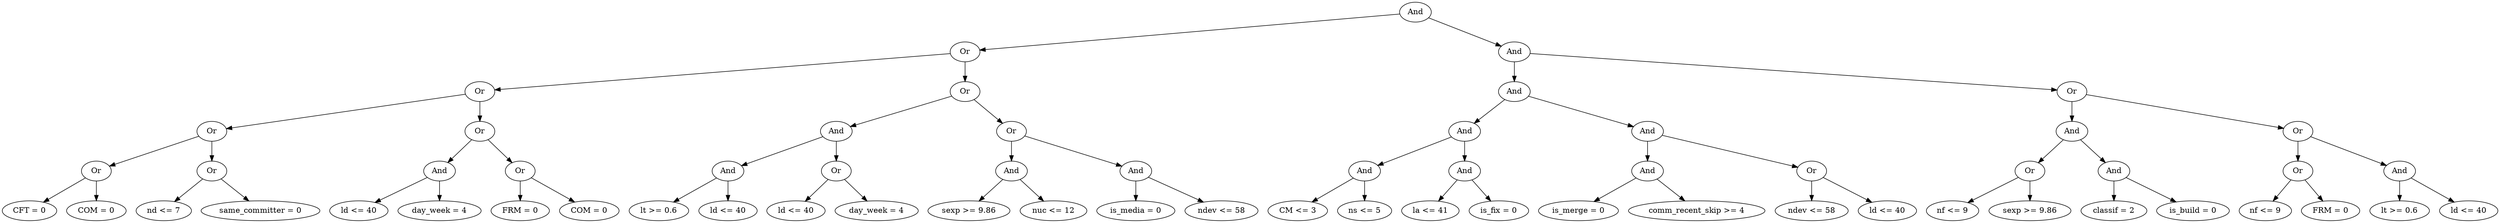 digraph G {
	graph [bb="0,0,3766.1,396",
		dpi=78
	];
	node [label="\N"];
	1	 [height=0.5,
		label=And,
		pos="1967.9,378",
		width=0.75];
	2	 [height=0.5,
		label=Or,
		pos="1461.9,306",
		width=0.75];
	1 -> 2	 [pos="e,1488.2,310.64 1941.8,373.38 1857.9,361.78 1595.4,325.46 1498.4,312.05"];
	3	 [height=0.5,
		label=And,
		pos="2361.9,306",
		width=0.75];
	1 -> 3	 [pos="e,2336.2,311.56 1993.7,372.41 2062.2,360.25 2248,327.24 2326.3,313.32"];
	4	 [height=0.5,
		label=Or,
		pos="726.9,234",
		width=0.75];
	2 -> 4	 [pos="e,753.45,237.53 1435.3,302.47 1323.7,291.83 892.65,250.79 763.61,238.5"];
	5	 [height=0.5,
		label=Or,
		pos="1461.9,234",
		width=0.75];
	2 -> 5	 [pos="e,1461.9,252.1 1461.9,287.7 1461.9,279.98 1461.9,270.71 1461.9,262.11"];
	8	 [height=0.5,
		label=Or,
		pos="325.9,162",
		width=0.75];
	4 -> 8	 [pos="e,351.84,167.53 700.89,228.46 631.47,216.34 441.6,183.2 361.89,169.28"];
	9	 [height=0.5,
		label=Or,
		pos="726.9,162",
		width=0.75];
	4 -> 9	 [pos="e,726.9,180.1 726.9,215.7 726.9,207.98 726.9,198.71 726.9,190.11"];
	16	 [height=0.5,
		label=Or,
		pos="149.9,90",
		width=0.75];
	8 -> 16	 [pos="e,172.46,99.973 303.25,151.99 272.36,139.71 216.86,117.63 181.77,103.68"];
	17	 [height=0.5,
		label=Or,
		pos="325.9,90",
		width=0.75];
	8 -> 17	 [pos="e,325.9,108.1 325.9,143.7 325.9,135.98 325.9,126.71 325.9,118.11"];
	32	 [height=0.5,
		label="CFT = 0",
		pos="42.896,18",
		width=1.1916];
	16 -> 32	 [pos="e,65.018,33.472 131.26,76.807 115.34,66.392 92.123,51.204 73.483,39.01"];
	33	 [height=0.5,
		label="COM = 0",
		pos="149.9,18",
		width=1.2818];
	16 -> 33	 [pos="e,149.9,36.104 149.9,71.697 149.9,63.983 149.9,54.712 149.9,46.112"];
	34	 [height=0.5,
		label="nd <= 7",
		pos="253.9,18",
		width=1.1193];
	17 -> 34	 [pos="e,269.95,34.606 311.33,74.834 301.58,65.356 288.53,52.673 277.34,41.791"];
	35	 [height=0.5,
		label="same_committer = 0",
		pos="396.9,18",
		width=2.3651];
	17 -> 35	 [pos="e,379.96,35.699 340.61,74.496 349.82,65.409 361.93,53.475 372.55,43.004"];
	18	 [height=0.5,
		label=And,
		pos="663.9,90",
		width=0.75];
	9 -> 18	 [pos="e,677.24,105.82 713.54,146.15 705.02,136.69 693.81,124.24 684.2,113.56"];
	19	 [height=0.5,
		label=Or,
		pos="788.9,90",
		width=0.75];
	9 -> 19	 [pos="e,775.77,105.82 740.04,146.15 748.43,136.69 759.46,124.24 768.91,113.56"];
	36	 [height=0.5,
		label="ld <= 40",
		pos="541.9,18",
		width=1.1735];
	18 -> 36	 [pos="e,565.96,32.805 644.02,77.597 625.27,66.838 596.81,50.509 574.69,37.819"];
	37	 [height=0.5,
		label="day_week = 4",
		pos="663.9,18",
		width=1.7151];
	18 -> 37	 [pos="e,663.9,36.104 663.9,71.697 663.9,63.983 663.9,54.712 663.9,46.112"];
	38	 [height=0.5,
		label="FRM = 0",
		pos="788.9,18",
		width=1.2457];
	19 -> 38	 [pos="e,788.9,36.104 788.9,71.697 788.9,63.983 788.9,54.712 788.9,46.112"];
	39	 [height=0.5,
		label="COM = 0",
		pos="897.9,18",
		width=1.2818];
	19 -> 39	 [pos="e,874.97,33.722 807.88,76.807 824,66.459 847.44,51.401 866.37,39.248"];
	10	 [height=0.5,
		label=And,
		pos="1268.9,162",
		width=0.75];
	5 -> 10	 [pos="e,1292,171.36 1438.6,224.56 1404.5,212.17 1340.7,189.03 1301.8,174.92"];
	11	 [height=0.5,
		label=Or,
		pos="1531.9,162",
		width=0.75];
	5 -> 11	 [pos="e,1517.4,177.49 1476.4,218.5 1486.2,208.73 1499.2,195.69 1510.2,184.7"];
	20	 [height=0.5,
		label=And,
		pos="1105.9,90",
		width=0.75];
	10 -> 20	 [pos="e,1127.9,100.47 1246.6,151.41 1218.3,139.27 1169.4,118.25 1137.3,104.49"];
	21	 [height=0.5,
		label=Or,
		pos="1268.9,90",
		width=0.75];
	10 -> 21	 [pos="e,1268.9,108.1 1268.9,143.7 1268.9,135.98 1268.9,126.71 1268.9,118.11"];
	40	 [height=0.5,
		label="lt >= 0.6",
		pos="1003.9,18",
		width=1.1735];
	20 -> 40	 [pos="e,1025.1,33.585 1087.7,76.485 1072.7,66.238 1051.3,51.531 1033.9,39.559"];
	41	 [height=0.5,
		label="ld <= 40",
		pos="1105.9,18",
		width=1.1735];
	20 -> 41	 [pos="e,1105.9,36.104 1105.9,71.697 1105.9,63.983 1105.9,54.712 1105.9,46.112"];
	42	 [height=0.5,
		label="ld <= 40",
		pos="1207.9,18",
		width=1.1735];
	21 -> 42	 [pos="e,1222.1,35.29 1256,74.155 1248,65.072 1237.7,53.243 1228.7,42.87"];
	43	 [height=0.5,
		label="day_week = 4",
		pos="1329.9,18",
		width=1.7151];
	21 -> 43	 [pos="e,1315.3,35.789 1281.8,74.155 1289.6,65.288 1299.6,53.803 1308.4,43.611"];
	22	 [height=0.5,
		label=And,
		pos="1531.9,90",
		width=0.75];
	11 -> 22	 [pos="e,1531.9,108.1 1531.9,143.7 1531.9,135.98 1531.9,126.71 1531.9,118.11"];
	23	 [height=0.5,
		label=And,
		pos="1717.9,90",
		width=0.75];
	11 -> 23	 [pos="e,1695,99.614 1555.1,152.28 1588,139.9 1648.3,117.18 1685.6,103.15"];
	44	 [height=0.5,
		label="sexp >= 9.86",
		pos="1468.9,18",
		width=1.6429];
	22 -> 44	 [pos="e,1484,35.789 1518.5,74.155 1510.5,65.2 1500,53.576 1490.8,43.309"];
	45	 [height=0.5,
		label="nuc <= 12",
		pos="1593.9,18",
		width=1.336];
	22 -> 45	 [pos="e,1579.5,35.29 1545,74.155 1553.1,65.072 1563.6,53.243 1572.8,42.87"];
	46	 [height=0.5,
		label="is_media = 0",
		pos="1717.9,18",
		width=1.6068];
	23 -> 46	 [pos="e,1717.9,36.104 1717.9,71.697 1717.9,63.983 1717.9,54.712 1717.9,46.112"];
	47	 [height=0.5,
		label="ndev <= 58",
		pos="1845.9,18",
		width=1.4624];
	23 -> 47	 [pos="e,1819,33.692 1738.2,77.908 1757.5,67.358 1786.9,51.256 1810.1,38.551"];
	6	 [height=0.5,
		label=And,
		pos="2361.9,234",
		width=0.75];
	3 -> 6	 [pos="e,2361.9,252.1 2361.9,287.7 2361.9,279.98 2361.9,270.71 2361.9,262.11"];
	7	 [height=0.5,
		label=Or,
		pos="3122.9,234",
		width=0.75];
	3 -> 7	 [pos="e,3096.1,237.47 2388.5,302.55 2503,292.02 2953.5,250.58 3086,238.39"];
	12	 [height=0.5,
		label=And,
		pos="2212.9,162",
		width=0.75];
	6 -> 12	 [pos="e,2234.7,173.24 2340.5,222.97 2315.2,211.08 2272.9,191.18 2243.9,177.58"];
	13	 [height=0.5,
		label=And,
		pos="2474.9,162",
		width=0.75];
	6 -> 13	 [pos="e,2455.6,174.93 2381.1,221.13 2399.2,209.91 2426.5,192.97 2447,180.26"];
	24	 [height=0.5,
		label=And,
		pos="2062.9,90",
		width=0.75];
	12 -> 24	 [pos="e,2084.3,101.01 2191.4,150.97 2165.8,139.02 2122.8,118.95 2093.7,105.35"];
	25	 [height=0.5,
		label=And,
		pos="2212.9,90",
		width=0.75];
	12 -> 25	 [pos="e,2212.9,108.1 2212.9,143.7 2212.9,135.98 2212.9,126.71 2212.9,118.11"];
	48	 [height=0.5,
		label="CM <= 3",
		pos="1960.9,18",
		width=1.2457];
	24 -> 48	 [pos="e,1982.5,33.834 2044.7,76.485 2029.8,66.305 2008.6,51.723 1991.2,39.794"];
	49	 [height=0.5,
		label="ns <= 5",
		pos="2062.9,18",
		width=1.0832];
	24 -> 49	 [pos="e,2062.9,36.104 2062.9,71.697 2062.9,63.983 2062.9,54.712 2062.9,46.112"];
	50	 [height=0.5,
		label="la <= 41",
		pos="2160.9,18",
		width=1.1374];
	25 -> 50	 [pos="e,2173.1,35.467 2201.4,73.465 2194.9,64.742 2186.6,53.654 2179.3,43.762"];
	51	 [height=0.5,
		label="is_fix = 0",
		pos="2264.9,18",
		width=1.2638];
	25 -> 51	 [pos="e,2252.7,35.467 2224.4,73.465 2230.9,64.742 2239.2,53.654 2246.5,43.762"];
	26	 [height=0.5,
		label=And,
		pos="2474.9,90",
		width=0.75];
	13 -> 26	 [pos="e,2474.9,108.1 2474.9,143.7 2474.9,135.98 2474.9,126.71 2474.9,118.11"];
	27	 [height=0.5,
		label=Or,
		pos="2733.9,90",
		width=0.75];
	13 -> 27	 [pos="e,2709.1,97.692 2499.7,154.29 2546.1,141.74 2646.1,114.72 2699.2,100.38"];
	52	 [height=0.5,
		label="is_merge = 0",
		pos="2385.9,18",
		width=1.6068];
	26 -> 52	 [pos="e,2406.3,35.057 2458.2,75.834 2445.9,66.166 2428.9,52.799 2414.4,41.457"];
	53	 [height=0.5,
		label="comm_recent_skip >= 4",
		pos="2562.9,18",
		width=2.7984];
	26 -> 53	 [pos="e,2541.9,35.667 2491.9,75.503 2503.8,66.005 2520.1,53.057 2534,41.952"];
	54	 [height=0.5,
		label="ndev <= 58",
		pos="2733.9,18",
		width=1.4624];
	27 -> 54	 [pos="e,2733.9,36.104 2733.9,71.697 2733.9,63.983 2733.9,54.712 2733.9,46.112"];
	55	 [height=0.5,
		label="ld <= 40",
		pos="2846.9,18",
		width=1.1735];
	27 -> 55	 [pos="e,2823.7,33.357 2753.1,77.125 2770,66.639 2795,51.141 2815,38.784"];
	14	 [height=0.5,
		label=And,
		pos="3122.9,162",
		width=0.75];
	7 -> 14	 [pos="e,3122.9,180.1 3122.9,215.7 3122.9,207.98 3122.9,198.71 3122.9,190.11"];
	15	 [height=0.5,
		label=Or,
		pos="3465.9,162",
		width=0.75];
	7 -> 15	 [pos="e,3440.2,168.24 3148.4,227.8 3208.8,215.47 3360.7,184.47 3430.2,170.28"];
	28	 [height=0.5,
		label=Or,
		pos="3060.9,90",
		width=0.75];
	14 -> 28	 [pos="e,3074,105.82 3109.7,146.15 3101.4,136.69 3090.3,124.24 3080.9,113.56"];
	29	 [height=0.5,
		label=And,
		pos="3185.9,90",
		width=0.75];
	14 -> 29	 [pos="e,3172.6,105.82 3136.3,146.15 3144.8,136.69 3156,124.24 3165.6,113.56"];
	56	 [height=0.5,
		label="nf <= 9",
		pos="2945.9,18",
		width=1.0652];
	28 -> 56	 [pos="e,2968.4,32.677 3041.6,77.284 3024,66.57 2997.7,50.53 2977.1,37.987"];
	57	 [height=0.5,
		label="sexp >= 9.86",
		pos="3060.9,18",
		width=1.6429];
	28 -> 57	 [pos="e,3060.9,36.104 3060.9,71.697 3060.9,63.983 3060.9,54.712 3060.9,46.112"];
	58	 [height=0.5,
		label="classif = 2",
		pos="3185.9,18",
		width=1.336];
	29 -> 58	 [pos="e,3185.9,36.104 3185.9,71.697 3185.9,63.983 3185.9,54.712 3185.9,46.112"];
	59	 [height=0.5,
		label="is_build = 0",
		pos="3305.9,18",
		width=1.4985];
	29 -> 59	 [pos="e,3280.2,33.998 3205.7,77.441 3223.5,67.044 3250.1,51.539 3271.4,39.112"];
	30	 [height=0.5,
		label=Or,
		pos="3465.9,90",
		width=0.75];
	15 -> 30	 [pos="e,3465.9,108.1 3465.9,143.7 3465.9,135.98 3465.9,126.71 3465.9,118.11"];
	31	 [height=0.5,
		label=And,
		pos="3621.9,90",
		width=0.75];
	15 -> 31	 [pos="e,3600.1,100.76 3487.6,151.27 3514.4,139.23 3560.2,118.67 3590.8,104.95"];
	60	 [height=0.5,
		label="nf <= 9",
		pos="3415.9,18",
		width=1.0652];
	30 -> 60	 [pos="e,3427.7,35.467 3454.8,73.465 3448.6,64.742 3440.6,53.654 3433.6,43.762"];
	61	 [height=0.5,
		label="FRM = 0",
		pos="3516.9,18",
		width=1.2457];
	30 -> 61	 [pos="e,3504.9,35.467 3477.2,73.465 3483.6,64.742 3491.6,53.654 3498.9,43.762"];
	62	 [height=0.5,
		label="lt >= 0.6",
		pos="3621.9,18",
		width=1.1735];
	31 -> 62	 [pos="e,3621.9,36.104 3621.9,71.697 3621.9,63.983 3621.9,54.712 3621.9,46.112"];
	63	 [height=0.5,
		label="ld <= 40",
		pos="3723.9,18",
		width=1.1735];
	31 -> 63	 [pos="e,3702.6,33.585 3640.1,76.485 3655.1,66.238 3676.5,51.531 3693.9,39.559"];
}
